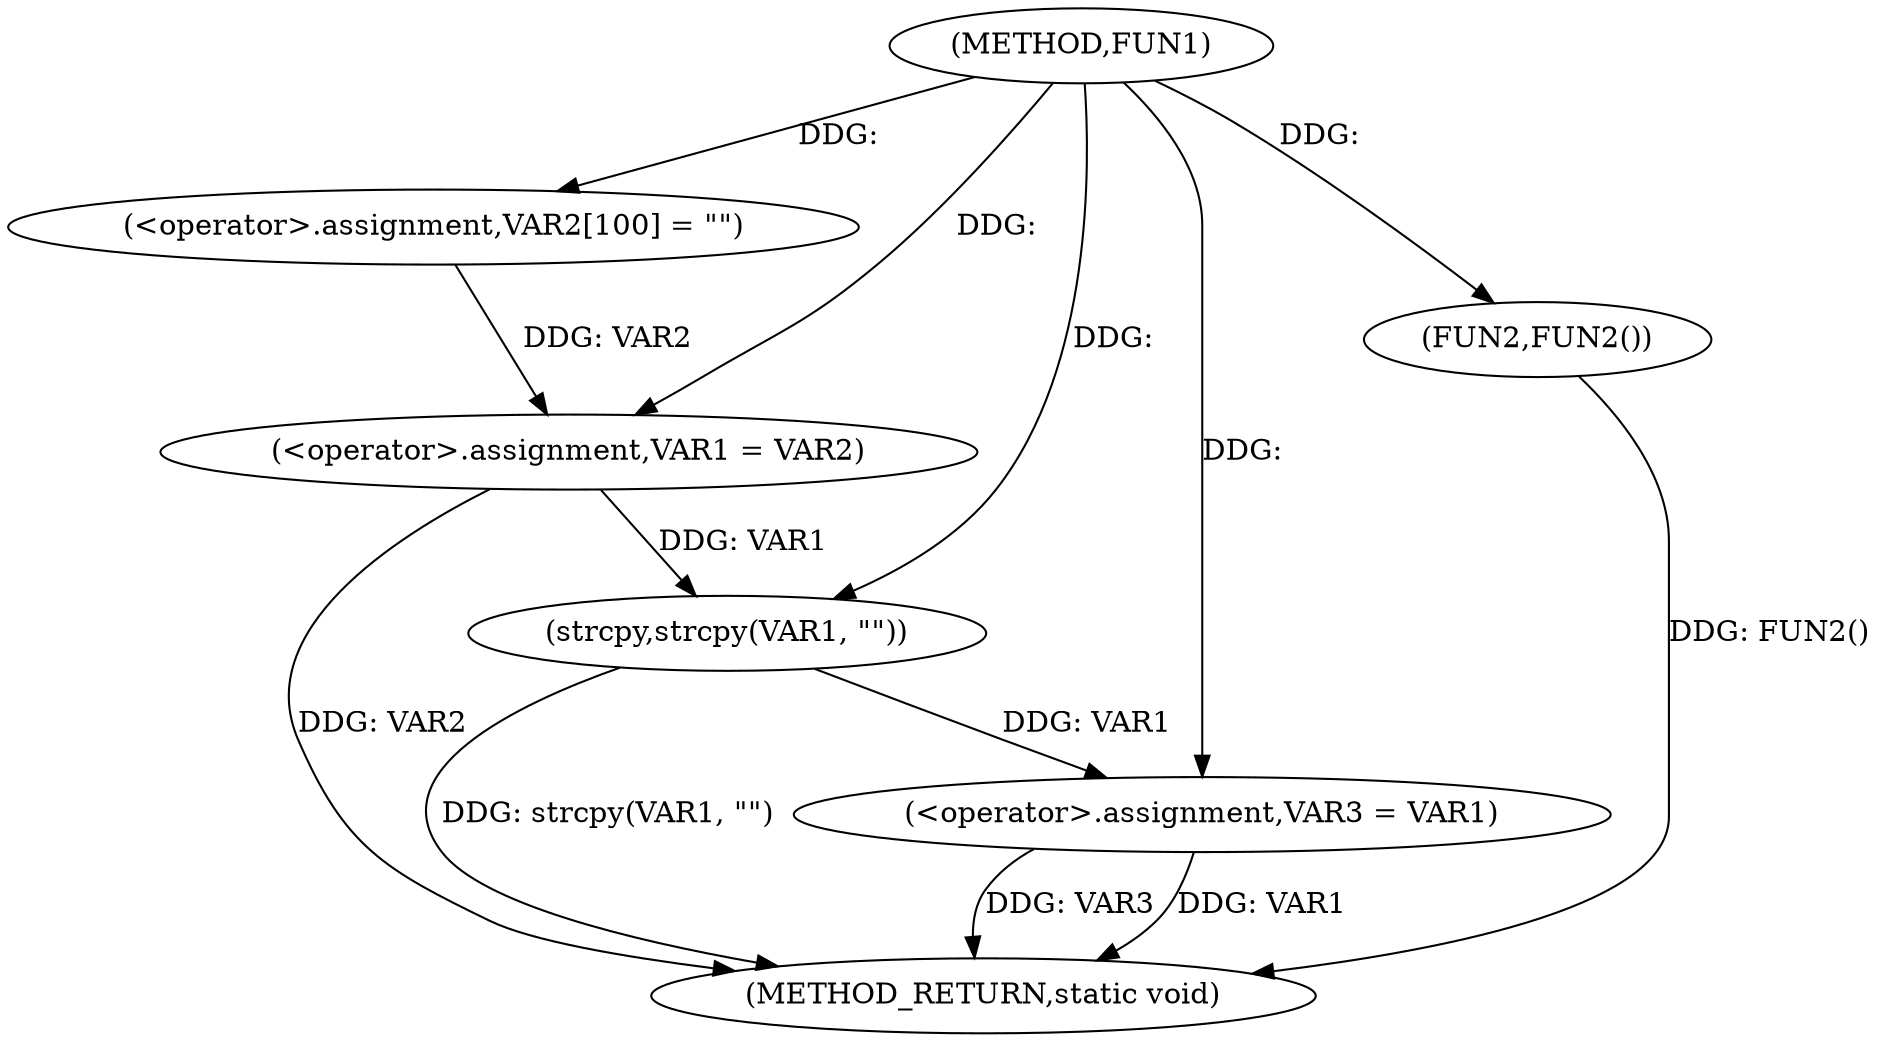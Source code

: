 digraph FUN1 {  
"1000100" [label = "(METHOD,FUN1)" ]
"1000117" [label = "(METHOD_RETURN,static void)" ]
"1000104" [label = "(<operator>.assignment,VAR2[100] = \"\")" ]
"1000107" [label = "(<operator>.assignment,VAR1 = VAR2)" ]
"1000110" [label = "(strcpy,strcpy(VAR1, \"\"))" ]
"1000113" [label = "(<operator>.assignment,VAR3 = VAR1)" ]
"1000116" [label = "(FUN2,FUN2())" ]
  "1000113" -> "1000117"  [ label = "DDG: VAR3"] 
  "1000113" -> "1000117"  [ label = "DDG: VAR1"] 
  "1000116" -> "1000117"  [ label = "DDG: FUN2()"] 
  "1000107" -> "1000117"  [ label = "DDG: VAR2"] 
  "1000110" -> "1000117"  [ label = "DDG: strcpy(VAR1, \"\")"] 
  "1000100" -> "1000104"  [ label = "DDG: "] 
  "1000104" -> "1000107"  [ label = "DDG: VAR2"] 
  "1000100" -> "1000107"  [ label = "DDG: "] 
  "1000107" -> "1000110"  [ label = "DDG: VAR1"] 
  "1000100" -> "1000110"  [ label = "DDG: "] 
  "1000110" -> "1000113"  [ label = "DDG: VAR1"] 
  "1000100" -> "1000113"  [ label = "DDG: "] 
  "1000100" -> "1000116"  [ label = "DDG: "] 
}
